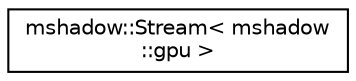digraph "Graphical Class Hierarchy"
{
 // LATEX_PDF_SIZE
  edge [fontname="Helvetica",fontsize="10",labelfontname="Helvetica",labelfontsize="10"];
  node [fontname="Helvetica",fontsize="10",shape=record];
  rankdir="LR";
  Node0 [label="mshadow::Stream\< mshadow\l::gpu \>",height=0.2,width=0.4,color="black", fillcolor="white", style="filled",URL="$structmshadow_1_1Stream.html",tooltip=" "];
}
